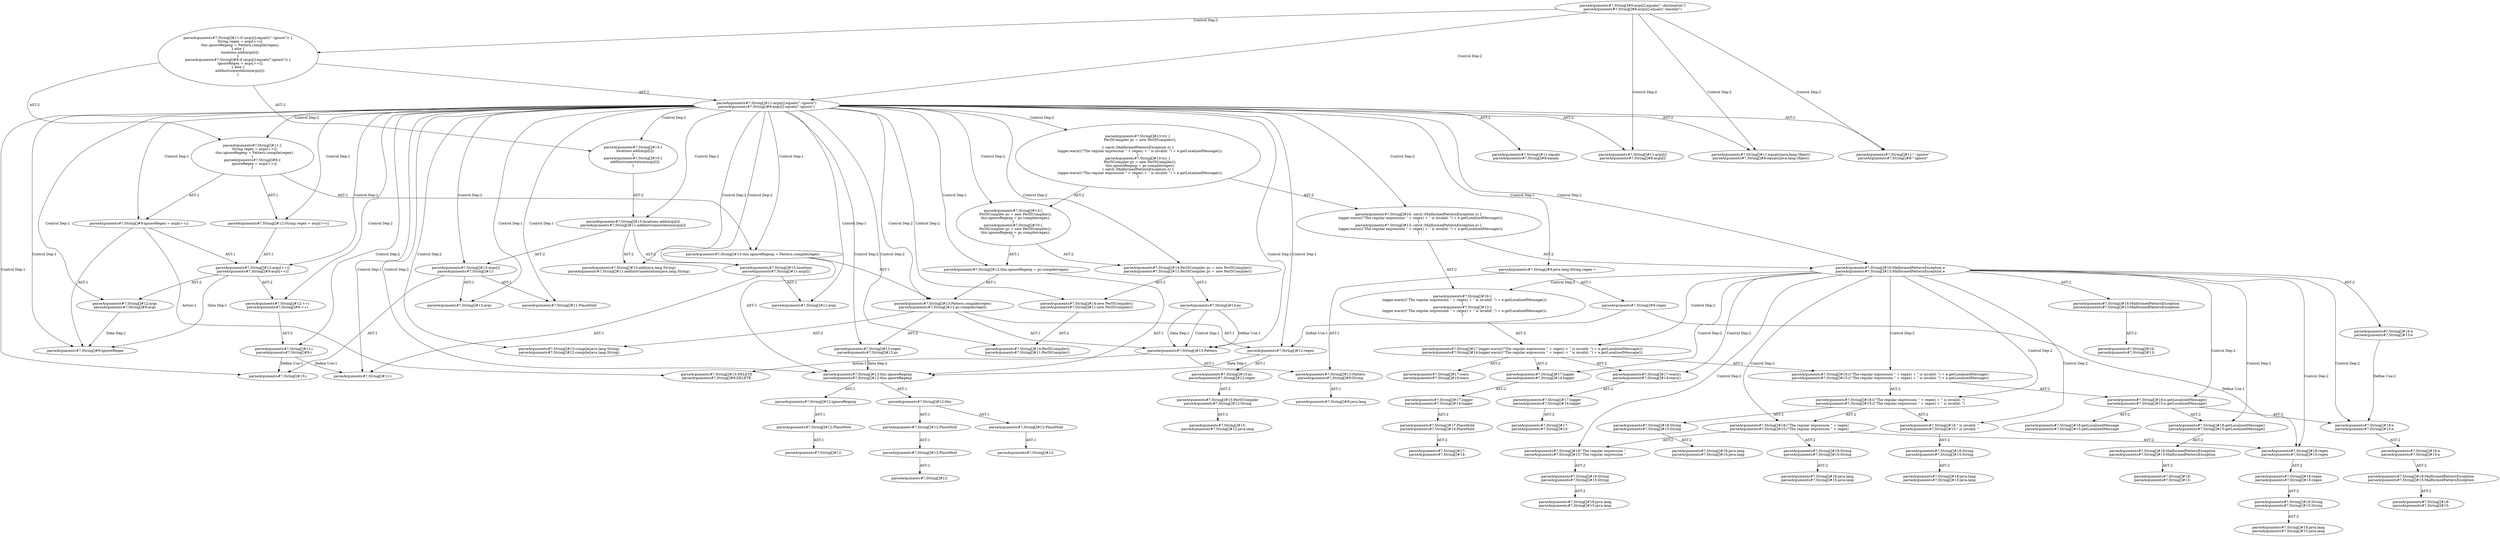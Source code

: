 digraph "Pattern" {
0 [label="parseArguments#?,String[]#13:DELETE
parseArguments#?,String[]#9:DELETE" shape=ellipse]
1 [label="parseArguments#?,String[]#13:Pattern" shape=ellipse]
2 [label="parseArguments#?,String[]#11:args[i].equals(\"--ignore\")
parseArguments#?,String[]#8:args[i].equals(\"-ignore\")" shape=ellipse]
3 [label="parseArguments#?,String[]#9:args[i].equals(\"--destination\")
parseArguments#?,String[]#6:args[i].equals(\"-basedir\")" shape=ellipse]
4 [label="parseArguments#?,String[]#11:if (args[i].equals(\"--ignore\")) \{
    String regex = args[++i];
    this.ignoreRegexp = Pattern.compile(regex);
\} else \{
    locations.add(args[i]);
\}
parseArguments#?,String[]#8:if (args[i].equals(\"-ignore\")) \{
    ignoreRegex = args[++i];
\} else \{
    addInstrumentation(args[i]);
\}" shape=ellipse]
5 [label="parseArguments#?,String[]#11:equals
parseArguments#?,String[]#8:equals" shape=ellipse]
6 [label="parseArguments#?,String[]#11:args[i]
parseArguments#?,String[]#8:args[i]" shape=ellipse]
7 [label="parseArguments#?,String[]#11:equals(java.lang.Object)
parseArguments#?,String[]#8:equals(java.lang.Object)" shape=ellipse]
8 [label="parseArguments#?,String[]#11:\"--ignore\"
parseArguments#?,String[]#8:\"-ignore\"" shape=ellipse]
9 [label="parseArguments#?,String[]#11:\{
    String regex = args[++i];
    this.ignoreRegexp = Pattern.compile(regex);
\}
parseArguments#?,String[]#8:\{
    ignoreRegex = args[++i];
\}" shape=ellipse]
10 [label="parseArguments#?,String[]#12:String regex = args[++i]" shape=ellipse]
11 [label="parseArguments#?,String[]#12:args[++i]
parseArguments#?,String[]#9:args[++i]" shape=ellipse]
12 [label="parseArguments#?,String[]#12:args
parseArguments#?,String[]#9:args" shape=ellipse]
13 [label="parseArguments#?,String[]#12:++i
parseArguments#?,String[]#9:++i" shape=ellipse]
14 [label="parseArguments#?,String[]#12:i
parseArguments#?,String[]#9:i" shape=ellipse]
15 [label="parseArguments#?,String[]#13:this.ignoreRegexp = Pattern.compile(regex)" shape=ellipse]
16 [label="parseArguments#?,String[]#13:this.ignoreRegexp
parseArguments#?,String[]#12:this.ignoreRegexp" shape=ellipse]
17 [label="parseArguments#?,String[]#15:pc
parseArguments#?,String[]#12:regex" shape=ellipse]
18 [label="parseArguments#?,String[]#15:Perl5Compiler
parseArguments#?,String[]#12:String" shape=ellipse]
19 [label="parseArguments#?,String[]#15:
parseArguments#?,String[]#12:java.lang" shape=ellipse]
20 [label="parseArguments#?,String[]#13:Pattern.compile(regex)
parseArguments#?,String[]#12:pc.compile(regex)" shape=ellipse]
21 [label="parseArguments#?,String[]#13:compile(java.lang.String)
parseArguments#?,String[]#12:compile(java.lang.String)" shape=ellipse]
22 [label="parseArguments#?,String[]#13:regex
parseArguments#?,String[]#12:pc" shape=ellipse]
23 [label="parseArguments#?,String[]#14:\{
    locations.add(args[i]);
\}
parseArguments#?,String[]#10:\{
    addInstrumentation(args[i]);
\}" shape=ellipse]
24 [label="parseArguments#?,String[]#15:locations.add(args[i])
parseArguments#?,String[]#11:addInstrumentation(args[i])" shape=ellipse]
25 [label="parseArguments#?,String[]#15:add(java.lang.String)
parseArguments#?,String[]#11:addInstrumentation(java.lang.String)" shape=ellipse]
26 [label="parseArguments#?,String[]#15:locations
parseArguments#?,String[]#11:args[i]" shape=ellipse]
27 [label="parseArguments#?,String[]#15:args[i]
parseArguments#?,String[]#11:" shape=ellipse]
28 [label="parseArguments#?,String[]#15:args" shape=ellipse]
29 [label="parseArguments#?,String[]#15:i" shape=ellipse]
30 [label="parseArguments#?,String[]#14:Perl5Compiler()
parseArguments#?,String[]#11:Perl5Compiler()" shape=ellipse]
31 [label="parseArguments#?,String[]#14:new Perl5Compiler()
parseArguments#?,String[]#11:new Perl5Compiler()" shape=ellipse]
32 [label="parseArguments#?,String[]#14:Perl5Compiler pc = new Perl5Compiler()
parseArguments#?,String[]#11:Perl5Compiler pc = new Perl5Compiler()" shape=ellipse]
33 [label="parseArguments#?,String[]#13:\{
    Perl5Compiler pc = new Perl5Compiler();
    this.ignoreRegexp = pc.compile(regex);
\}
parseArguments#?,String[]#10:\{
    Perl5Compiler pc = new Perl5Compiler();
    this.ignoreRegexp = pc.compile(regex);
\}" shape=ellipse]
34 [label="parseArguments#?,String[]#13:try \{
    Perl5Compiler pc = new Perl5Compiler();

\} catch (MalformedPatternException e) \{
    logger.warn(((\"The regular expression \" + regex) + \" is invalid: \") + e.getLocalizedMessage());
\}
parseArguments#?,String[]#10:try \{
    Perl5Compiler pc = new Perl5Compiler();
    this.ignoreRegexp = pc.compile(regex);
\} catch (MalformedPatternException e) \{
    logger.warn(((\"The regular expression \" + regex) + \" is invalid: \") + e.getLocalizedMessage());
\}" shape=ellipse]
35 [label="parseArguments#?,String[]#16: catch (MalformedPatternException e) \{
    logger.warn(((\"The regular expression \" + regex) + \" is invalid: \") + e.getLocalizedMessage());
\}
parseArguments#?,String[]#13: catch (MalformedPatternException e) \{
    logger.warn(((\"The regular expression \" + regex) + \" is invalid: \") + e.getLocalizedMessage());
\}" shape=ellipse]
36 [label="parseArguments#?,String[]#16:MalformedPatternException e
parseArguments#?,String[]#13:MalformedPatternException e" shape=ellipse]
37 [label="parseArguments#?,String[]#16:e
parseArguments#?,String[]#13:e" shape=ellipse]
38 [label="parseArguments#?,String[]#18:e
parseArguments#?,String[]#15:e" shape=ellipse]
39 [label="parseArguments#?,String[]#18:e
parseArguments#?,String[]#15:e" shape=ellipse]
40 [label="parseArguments#?,String[]#18:MalformedPatternException
parseArguments#?,String[]#15:MalformedPatternException" shape=ellipse]
41 [label="parseArguments#?,String[]#18:
parseArguments#?,String[]#15:" shape=ellipse]
42 [label="parseArguments#?,String[]#16:MalformedPatternException
parseArguments#?,String[]#13:MalformedPatternException" shape=ellipse]
43 [label="parseArguments#?,String[]#16:
parseArguments#?,String[]#13:" shape=ellipse]
44 [label="parseArguments#?,String[]#16:\{
    logger.warn(((\"The regular expression \" + regex) + \" is invalid: \") + e.getLocalizedMessage());
\}
parseArguments#?,String[]#13:\{
    logger.warn(((\"The regular expression \" + regex) + \" is invalid: \") + e.getLocalizedMessage());
\}" shape=ellipse]
45 [label="parseArguments#?,String[]#17:logger.warn(((\"The regular expression \" + regex) + \" is invalid: \") + e.getLocalizedMessage())
parseArguments#?,String[]#14:logger.warn(((\"The regular expression \" + regex) + \" is invalid: \") + e.getLocalizedMessage())" shape=ellipse]
46 [label="parseArguments#?,String[]#17:warn
parseArguments#?,String[]#14:warn" shape=ellipse]
47 [label="parseArguments#?,String[]#17:logger
parseArguments#?,String[]#14:logger" shape=ellipse]
48 [label="parseArguments#?,String[]#17:logger
parseArguments#?,String[]#14:logger" shape=ellipse]
49 [label="parseArguments#?,String[]#17:PlaceHold
parseArguments#?,String[]#14:PlaceHold" shape=ellipse]
50 [label="parseArguments#?,String[]#17:
parseArguments#?,String[]#14:" shape=ellipse]
51 [label="parseArguments#?,String[]#17:warn()
parseArguments#?,String[]#14:warn()" shape=ellipse]
52 [label="parseArguments#?,String[]#17:logger
parseArguments#?,String[]#14:logger" shape=ellipse]
53 [label="parseArguments#?,String[]#17:
parseArguments#?,String[]#14:" shape=ellipse]
54 [label="parseArguments#?,String[]#18:((\"The regular expression \" + regex) + \" is invalid: \") + e.getLocalizedMessage()
parseArguments#?,String[]#15:((\"The regular expression \" + regex) + \" is invalid: \") + e.getLocalizedMessage()" shape=ellipse]
55 [label="parseArguments#?,String[]#18:((\"The regular expression \" + regex) + \" is invalid: \")
parseArguments#?,String[]#15:((\"The regular expression \" + regex) + \" is invalid: \")" shape=ellipse]
56 [label="parseArguments#?,String[]#18:String
parseArguments#?,String[]#15:String" shape=ellipse]
57 [label="parseArguments#?,String[]#18:java.lang
parseArguments#?,String[]#15:java.lang" shape=ellipse]
58 [label="parseArguments#?,String[]#18:(\"The regular expression \" + regex)
parseArguments#?,String[]#15:(\"The regular expression \" + regex)" shape=ellipse]
59 [label="parseArguments#?,String[]#18:String
parseArguments#?,String[]#15:String" shape=ellipse]
60 [label="parseArguments#?,String[]#18:java.lang
parseArguments#?,String[]#15:java.lang" shape=ellipse]
61 [label="parseArguments#?,String[]#18:\"The regular expression \"
parseArguments#?,String[]#15:\"The regular expression \"" shape=ellipse]
62 [label="parseArguments#?,String[]#18:String
parseArguments#?,String[]#15:String" shape=ellipse]
63 [label="parseArguments#?,String[]#18:java.lang
parseArguments#?,String[]#15:java.lang" shape=ellipse]
64 [label="parseArguments#?,String[]#18:regex
parseArguments#?,String[]#15:regex" shape=ellipse]
65 [label="parseArguments#?,String[]#18:regex
parseArguments#?,String[]#15:regex" shape=ellipse]
66 [label="parseArguments#?,String[]#18:String
parseArguments#?,String[]#15:String" shape=ellipse]
67 [label="parseArguments#?,String[]#18:java.lang
parseArguments#?,String[]#15:java.lang" shape=ellipse]
68 [label="parseArguments#?,String[]#18:\" is invalid: \"
parseArguments#?,String[]#15:\" is invalid: \"" shape=ellipse]
69 [label="parseArguments#?,String[]#18:String
parseArguments#?,String[]#15:String" shape=ellipse]
70 [label="parseArguments#?,String[]#18:java.lang
parseArguments#?,String[]#15:java.lang" shape=ellipse]
71 [label="parseArguments#?,String[]#18:e.getLocalizedMessage()
parseArguments#?,String[]#15:e.getLocalizedMessage()" shape=ellipse]
72 [label="parseArguments#?,String[]#18:getLocalizedMessage
parseArguments#?,String[]#15:getLocalizedMessage" shape=ellipse]
73 [label="parseArguments#?,String[]#18:getLocalizedMessage()
parseArguments#?,String[]#15:getLocalizedMessage()" shape=ellipse]
74 [label="parseArguments#?,String[]#18:MalformedPatternException
parseArguments#?,String[]#15:MalformedPatternException" shape=ellipse]
75 [label="parseArguments#?,String[]#18:
parseArguments#?,String[]#15:" shape=ellipse]
76 [label="parseArguments#?,String[]#14:pc" shape=ellipse]
77 [label="parseArguments#?,String[]#13:Pattern
parseArguments#?,String[]#9:String" shape=ellipse]
78 [label="parseArguments#?,String[]#9:ignoreRegex = args[++i]" shape=ellipse]
79 [label="parseArguments#?,String[]#9:ignoreRegex" shape=ellipse]
80 [label="parseArguments#?,String[]#11:PlaceHold" shape=ellipse]
81 [label="parseArguments#?,String[]#11:args" shape=ellipse]
82 [label="parseArguments#?,String[]#11:i" shape=ellipse]
83 [label="parseArguments#?,String[]#12:regex" shape=ellipse]
84 [label="parseArguments#?,String[]#12:this" shape=ellipse]
85 [label="parseArguments#?,String[]#12:" shape=ellipse]
86 [label="parseArguments#?,String[]#12:PlaceHold" shape=ellipse]
87 [label="parseArguments#?,String[]#12:" shape=ellipse]
88 [label="parseArguments#?,String[]#12:" shape=ellipse]
89 [label="parseArguments#?,String[]#12:this.ignoreRegexp = pc.compile(regex)" shape=ellipse]
90 [label="parseArguments#?,String[]#12:ignoreRegexp" shape=ellipse]
91 [label="parseArguments#?,String[]#9:java.lang" shape=ellipse]
92 [label="parseArguments#?,String[]#12:PlaceHold" shape=ellipse]
93 [label="parseArguments#?,String[]#12:PlaceHold" shape=ellipse]
94 [label="parseArguments#?,String[]#12:PlaceHold" shape=ellipse]
95 [label="parseArguments#?,String[]#9:regex" shape=ellipse]
96 [label="parseArguments#?,String[]#9:java.lang.String regex = " shape=ellipse]
1 -> 0 [label="Action:1"];
1 -> 77 [label="AST:1"];
2 -> 1 [label="Control Dep:1"];
2 -> 5 [label="AST:2"];
2 -> 6 [label="AST:2"];
2 -> 7 [label="AST:2"];
2 -> 8 [label="AST:2"];
2 -> 9 [label="Control Dep:2"];
2 -> 10 [label="Control Dep:1"];
2 -> 11 [label="Control Dep:2"];
2 -> 12 [label="Control Dep:2"];
2 -> 13 [label="Control Dep:2"];
2 -> 14 [label="Control Dep:2"];
2 -> 15 [label="Control Dep:1"];
2 -> 16 [label="Control Dep:2"];
2 -> 20 [label="Control Dep:2"];
2 -> 21 [label="Control Dep:2"];
2 -> 22 [label="Control Dep:2"];
2 -> 23 [label="Control Dep:2"];
2 -> 24 [label="Control Dep:2"];
2 -> 25 [label="Control Dep:2"];
2 -> 26 [label="Control Dep:2"];
2 -> 27 [label="Control Dep:2"];
2 -> 28 [label="Control Dep:1"];
2 -> 29 [label="Control Dep:1"];
2 -> 30 [label="Control Dep:2"];
2 -> 31 [label="Control Dep:2"];
2 -> 32 [label="Control Dep:2"];
2 -> 33 [label="Control Dep:2"];
2 -> 36 [label="Control Dep:2"];
2 -> 35 [label="Control Dep:2"];
2 -> 34 [label="Control Dep:2"];
2 -> 78 [label="Control Dep:1"];
2 -> 79 [label="Control Dep:1"];
2 -> 80 [label="Control Dep:1"];
2 -> 81 [label="Control Dep:1"];
2 -> 82 [label="Control Dep:1"];
2 -> 83 [label="Control Dep:1"];
2 -> 89 [label="Control Dep:1"];
2 -> 96 [label="Control Dep:1"];
3 -> 2 [label="Control Dep:2"];
3 -> 4 [label="Control Dep:2"];
3 -> 7 [label="Control Dep:2"];
3 -> 6 [label="Control Dep:2"];
3 -> 8 [label="Control Dep:2"];
4 -> 2 [label="AST:2"];
4 -> 9 [label="AST:2"];
4 -> 23 [label="AST:2"];
9 -> 10 [label="AST:1"];
9 -> 15 [label="AST:1"];
9 -> 78 [label="AST:1"];
10 -> 11 [label="AST:1"];
11 -> 12 [label="AST:2"];
11 -> 13 [label="AST:2"];
11 -> 79 [label="Data Dep:1"];
12 -> 79 [label="Data Dep:1"];
13 -> 14 [label="AST:2"];
14 -> 29 [label="Define Use:1"];
14 -> 82 [label="Define Use:1"];
15 -> 16 [label="AST:1"];
15 -> 20 [label="AST:1"];
16 -> 84 [label="AST:1"];
16 -> 90 [label="AST:1"];
17 -> 18 [label="AST:2"];
18 -> 19 [label="AST:2"];
20 -> 1 [label="AST:1"];
20 -> 21 [label="AST:2"];
20 -> 22 [label="AST:2"];
20 -> 83 [label="AST:1"];
22 -> 16 [label="Data Dep:2"];
23 -> 24 [label="AST:2"];
24 -> 26 [label="AST:2"];
24 -> 25 [label="AST:2"];
24 -> 27 [label="AST:2"];
26 -> 81 [label="AST:1"];
26 -> 82 [label="AST:1"];
27 -> 28 [label="AST:1"];
27 -> 29 [label="AST:1"];
27 -> 80 [label="AST:1"];
31 -> 30 [label="AST:2"];
32 -> 31 [label="AST:2"];
32 -> 76 [label="AST:1"];
33 -> 32 [label="AST:2"];
33 -> 89 [label="AST:1"];
34 -> 33 [label="AST:2"];
34 -> 35 [label="AST:2"];
35 -> 36 [label="AST:2"];
35 -> 44 [label="AST:2"];
36 -> 37 [label="AST:2"];
36 -> 42 [label="AST:2"];
36 -> 44 [label="Control Dep:2"];
36 -> 45 [label="Control Dep:2"];
36 -> 51 [label="Control Dep:2"];
36 -> 47 [label="Control Dep:2"];
36 -> 54 [label="Control Dep:2"];
36 -> 55 [label="Control Dep:2"];
36 -> 58 [label="Control Dep:2"];
36 -> 61 [label="Control Dep:2"];
36 -> 64 [label="Control Dep:2"];
36 -> 68 [label="Control Dep:2"];
36 -> 71 [label="Control Dep:2"];
36 -> 73 [label="Control Dep:2"];
36 -> 38 [label="Control Dep:2"];
37 -> 38 [label="Define Use:2"];
38 -> 39 [label="AST:2"];
39 -> 40 [label="AST:2"];
40 -> 41 [label="AST:2"];
42 -> 43 [label="AST:2"];
44 -> 45 [label="AST:2"];
45 -> 46 [label="AST:2"];
45 -> 47 [label="AST:2"];
45 -> 51 [label="AST:2"];
45 -> 54 [label="AST:2"];
47 -> 48 [label="AST:2"];
48 -> 49 [label="AST:2"];
49 -> 50 [label="AST:2"];
51 -> 52 [label="AST:2"];
52 -> 53 [label="AST:2"];
54 -> 55 [label="AST:2"];
54 -> 71 [label="AST:2"];
55 -> 56 [label="AST:2"];
55 -> 58 [label="AST:2"];
55 -> 68 [label="AST:2"];
56 -> 57 [label="AST:2"];
58 -> 59 [label="AST:2"];
58 -> 61 [label="AST:2"];
58 -> 64 [label="AST:2"];
59 -> 60 [label="AST:2"];
61 -> 62 [label="AST:2"];
62 -> 63 [label="AST:2"];
64 -> 65 [label="AST:2"];
65 -> 66 [label="AST:2"];
66 -> 67 [label="AST:2"];
68 -> 69 [label="AST:2"];
69 -> 70 [label="AST:2"];
71 -> 38 [label="AST:2"];
71 -> 72 [label="AST:2"];
71 -> 73 [label="AST:2"];
73 -> 74 [label="AST:2"];
74 -> 75 [label="AST:2"];
76 -> 1 [label="Define Use:1"];
76 -> 1 [label="Data Dep:1"];
76 -> 1 [label="Control Dep:1"];
77 -> 91 [label="AST:1"];
78 -> 79 [label="AST:1"];
78 -> 11 [label="AST:1"];
78 -> 0 [label="Action:1"];
83 -> 17 [label="AST:1"];
83 -> 16 [label="Data Dep:1"];
84 -> 92 [label="AST:1"];
84 -> 86 [label="AST:1"];
86 -> 93 [label="AST:1"];
89 -> 16 [label="AST:1"];
89 -> 20 [label="AST:1"];
90 -> 94 [label="AST:1"];
92 -> 85 [label="AST:1"];
93 -> 87 [label="AST:1"];
94 -> 88 [label="AST:1"];
95 -> 83 [label="Define Use:1"];
95 -> 64 [label="Define Use:1"];
96 -> 95 [label="AST:1"];
96 -> 77 [label="AST:1"];
}